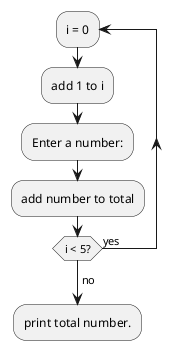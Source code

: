 @startuml

repeat :i = 0;
    :add 1 to i;
    :Enter a number:;
        :add number to total;
repeat while (i < 5?) is (yes)
->no;
:print total number.;
@enduml